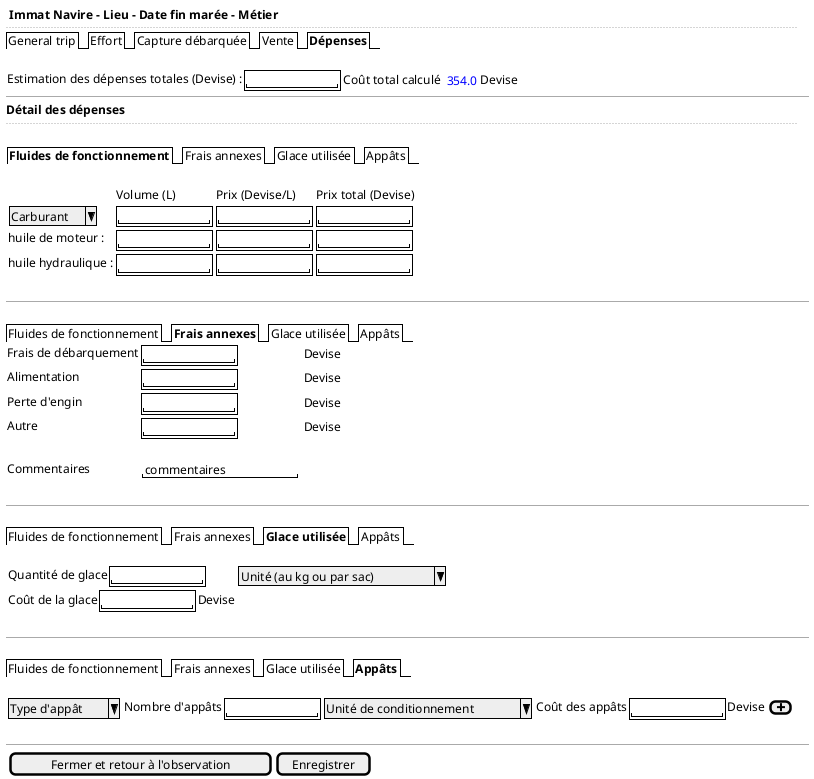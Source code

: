 @startsalt
{
  <b> Immat Navire - Lieu - Date fin marée - Métier
  ..
  {/ General trip | Effort | Capture débarquée | Vente | <b>Dépenses }
  .
  {Estimation des dépenses totales (Devise) : {+"           " } | {Coût total calculé  {<color:blue> 354.0} Devise }}
  -- | --
  <b>Détail des dépenses
  ..
  .
  {
    {/ <b>Fluides de fonctionnement | Frais annexes | Glace utilisée | Appâts }
  .
    {
    .                   | {Volume (L)} | {Prix (Devise/L)} | {Prix total (Devise)}
    { ^Carburant^ }     | { {+"           " } } | { {+"           " } } | { {+"           " } }
    huile de moteur :   | { {+"           " } } | { {+"           " } } | { {+"           " } }
    huile hydraulique : | { {+"           " } } | { {+"           " } } | { {+"           " } }
    }
  }
  .
  -- | --
  .
    {/ Fluides de fonctionnement | <b>Frais annexes | Glace utilisée | Appâts }
   {
    Frais de débarquement | { {+"           " } } | {Devise}
    Alimentation          | { {+"           " } } | {Devise}
    Perte d'engin         | { {+"           " } } | {Devise}
    Autre                 | { {+"           " } } | {Devise}
    .
    Commentaires              | { "commentaires       "}
  }
  .
  -- | --
  .
    {/ Fluides de fonctionnement | Frais annexes | <b>Glace utilisée | Appâts }
    .
  {
    {Quantité de glace | {+"           " } }  | { ^Unité (au kg ou par sac)^ }
    { Coût de la glace | {+"           " }  | Devise}
  }
  .
  -- | --
  .
    {/ Fluides de fonctionnement | Frais annexes | Glace utilisée | <b>Appâts }
    .
   {
    { ^Type d'appât^ } | {Nombre d'appâts {+"           " } } | { ^Unité de conditionnement^ } | { Coût des appâts | {+"           " } | Devise} {[<&plus>] }
  }
  .
  -- | --
  {{[Fermer et retour à l'observation] | [Enregistrer]}}
}
@endsalt
